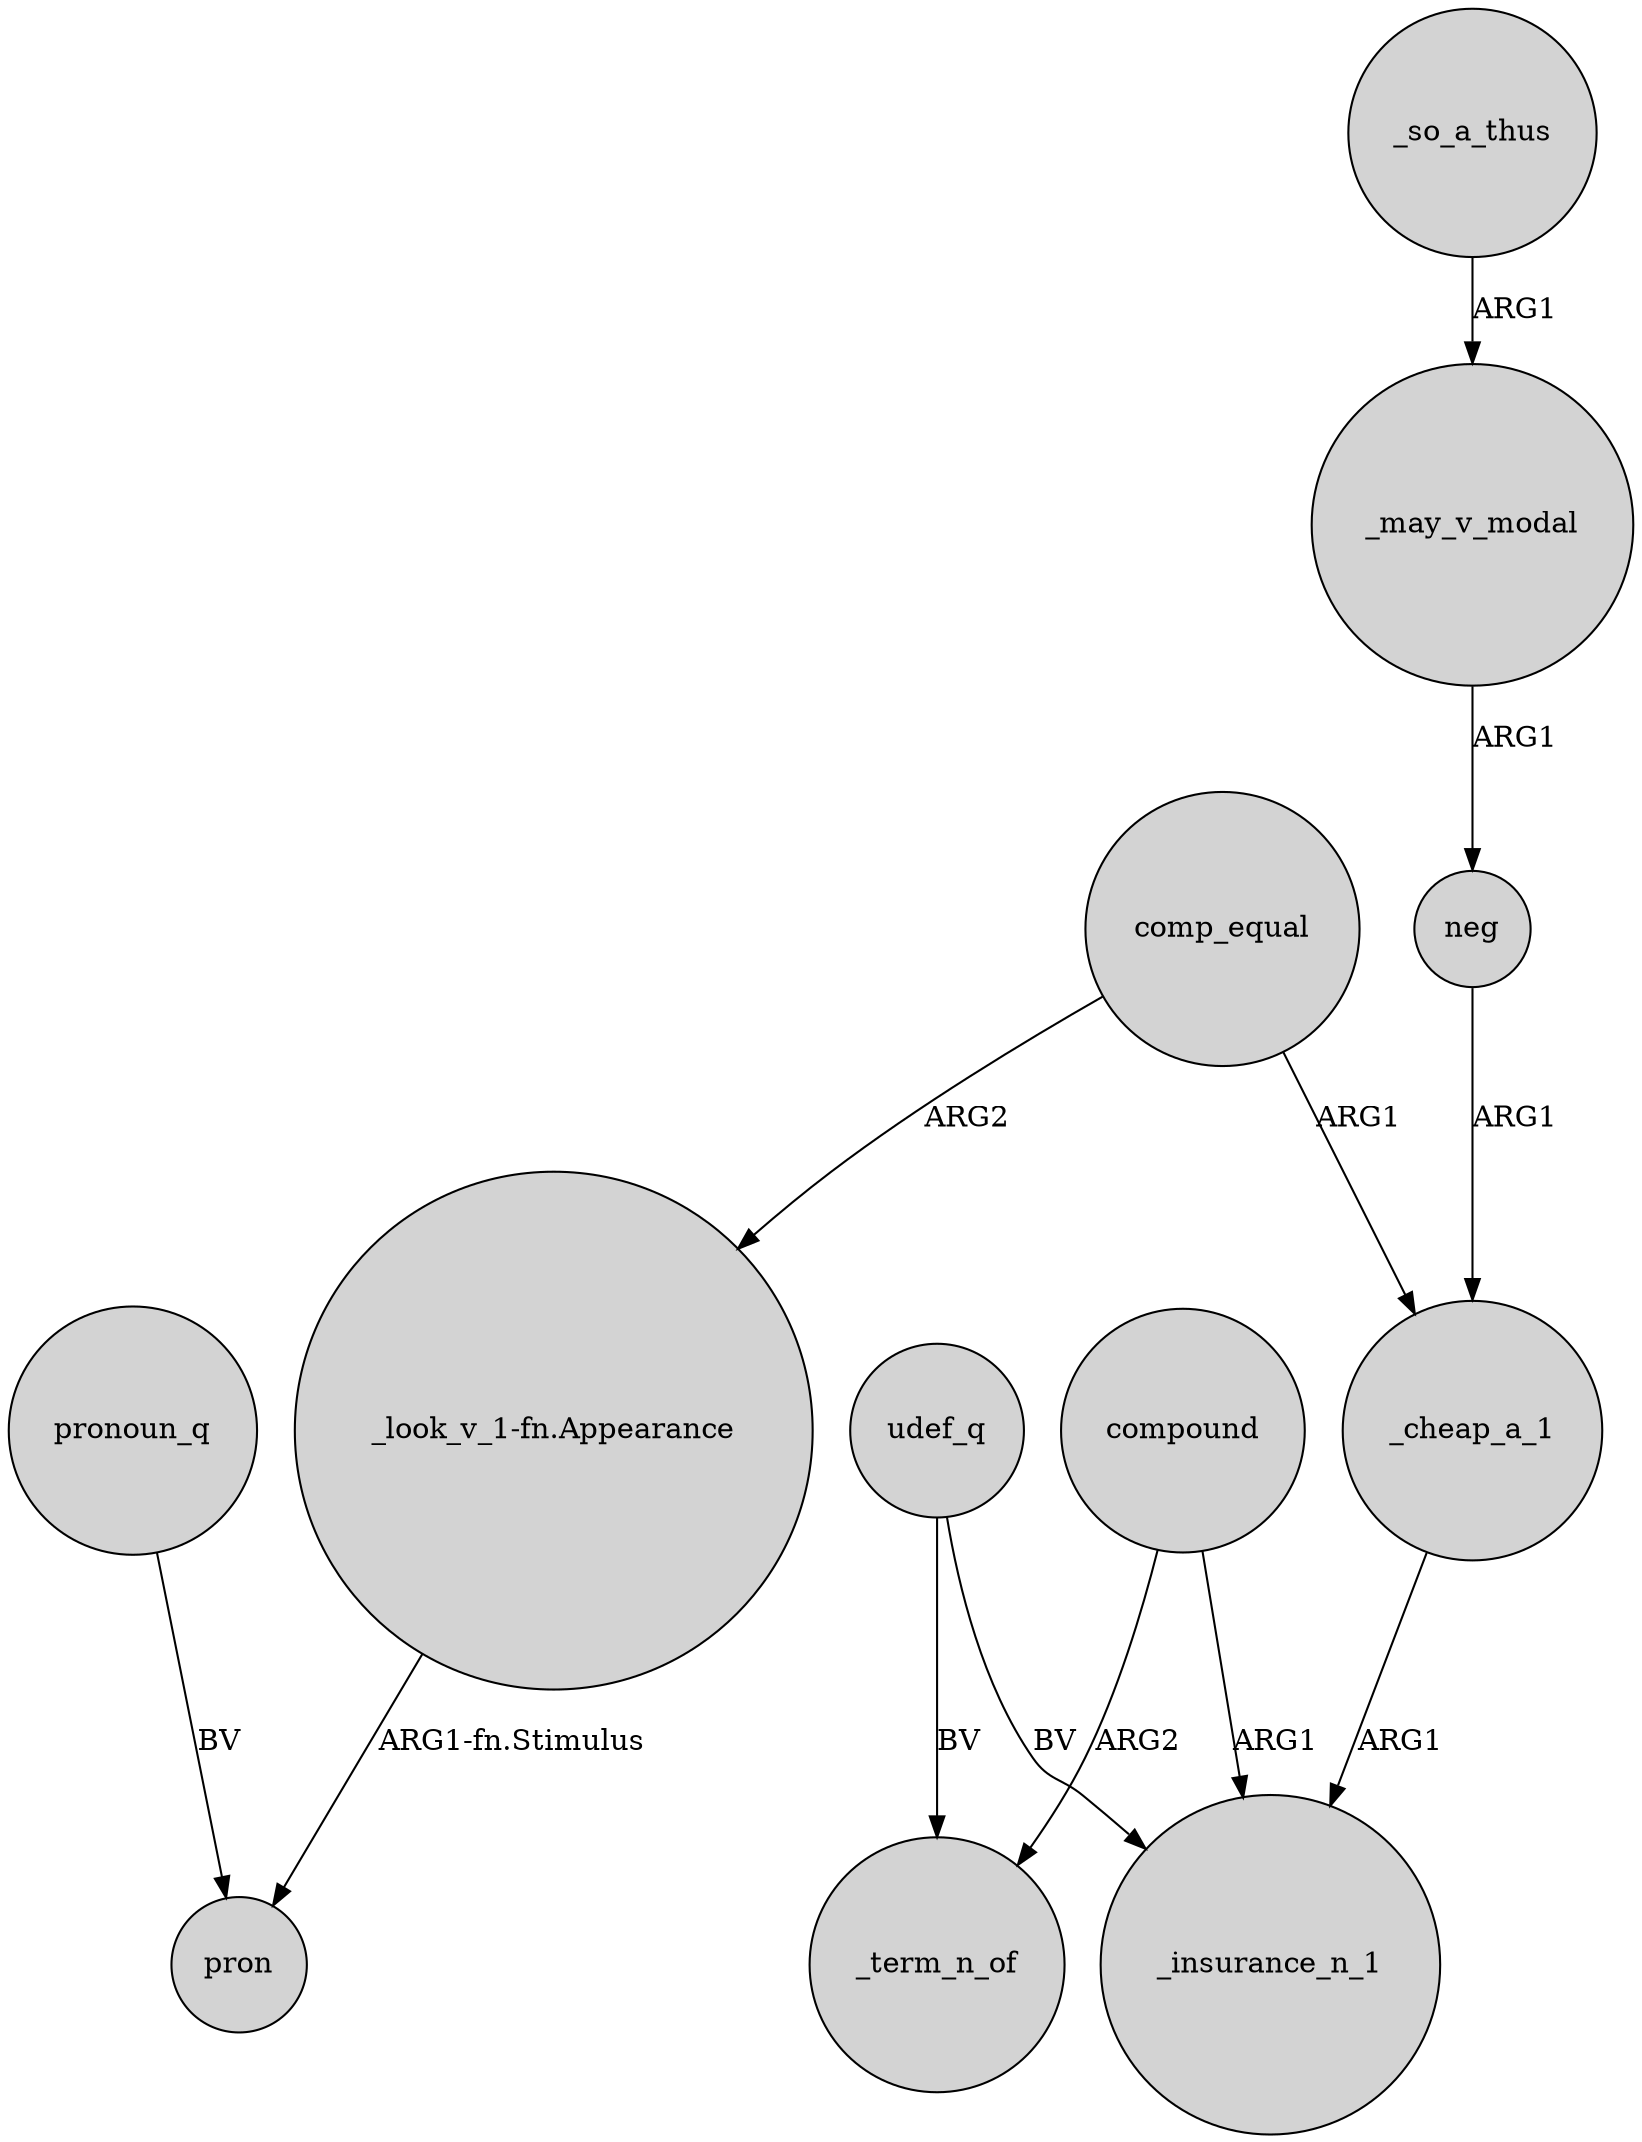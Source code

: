 digraph {
	node [shape=circle style=filled]
	compound -> _insurance_n_1 [label=ARG1]
	comp_equal -> "_look_v_1-fn.Appearance" [label=ARG2]
	_may_v_modal -> neg [label=ARG1]
	comp_equal -> _cheap_a_1 [label=ARG1]
	neg -> _cheap_a_1 [label=ARG1]
	compound -> _term_n_of [label=ARG2]
	udef_q -> _term_n_of [label=BV]
	_cheap_a_1 -> _insurance_n_1 [label=ARG1]
	"_look_v_1-fn.Appearance" -> pron [label="ARG1-fn.Stimulus"]
	udef_q -> _insurance_n_1 [label=BV]
	_so_a_thus -> _may_v_modal [label=ARG1]
	pronoun_q -> pron [label=BV]
}
